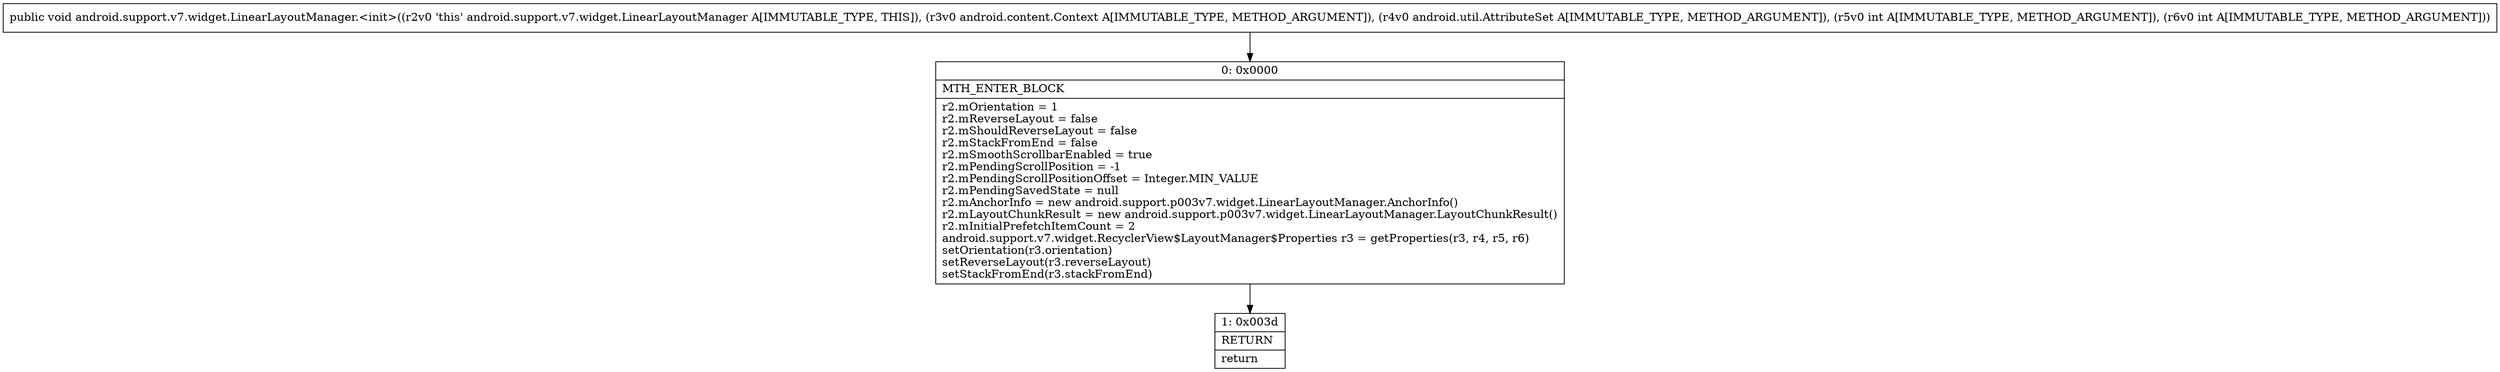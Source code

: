 digraph "CFG forandroid.support.v7.widget.LinearLayoutManager.\<init\>(Landroid\/content\/Context;Landroid\/util\/AttributeSet;II)V" {
Node_0 [shape=record,label="{0\:\ 0x0000|MTH_ENTER_BLOCK\l|r2.mOrientation = 1\lr2.mReverseLayout = false\lr2.mShouldReverseLayout = false\lr2.mStackFromEnd = false\lr2.mSmoothScrollbarEnabled = true\lr2.mPendingScrollPosition = \-1\lr2.mPendingScrollPositionOffset = Integer.MIN_VALUE\lr2.mPendingSavedState = null\lr2.mAnchorInfo = new android.support.p003v7.widget.LinearLayoutManager.AnchorInfo()\lr2.mLayoutChunkResult = new android.support.p003v7.widget.LinearLayoutManager.LayoutChunkResult()\lr2.mInitialPrefetchItemCount = 2\landroid.support.v7.widget.RecyclerView$LayoutManager$Properties r3 = getProperties(r3, r4, r5, r6)\lsetOrientation(r3.orientation)\lsetReverseLayout(r3.reverseLayout)\lsetStackFromEnd(r3.stackFromEnd)\l}"];
Node_1 [shape=record,label="{1\:\ 0x003d|RETURN\l|return\l}"];
MethodNode[shape=record,label="{public void android.support.v7.widget.LinearLayoutManager.\<init\>((r2v0 'this' android.support.v7.widget.LinearLayoutManager A[IMMUTABLE_TYPE, THIS]), (r3v0 android.content.Context A[IMMUTABLE_TYPE, METHOD_ARGUMENT]), (r4v0 android.util.AttributeSet A[IMMUTABLE_TYPE, METHOD_ARGUMENT]), (r5v0 int A[IMMUTABLE_TYPE, METHOD_ARGUMENT]), (r6v0 int A[IMMUTABLE_TYPE, METHOD_ARGUMENT])) }"];
MethodNode -> Node_0;
Node_0 -> Node_1;
}

